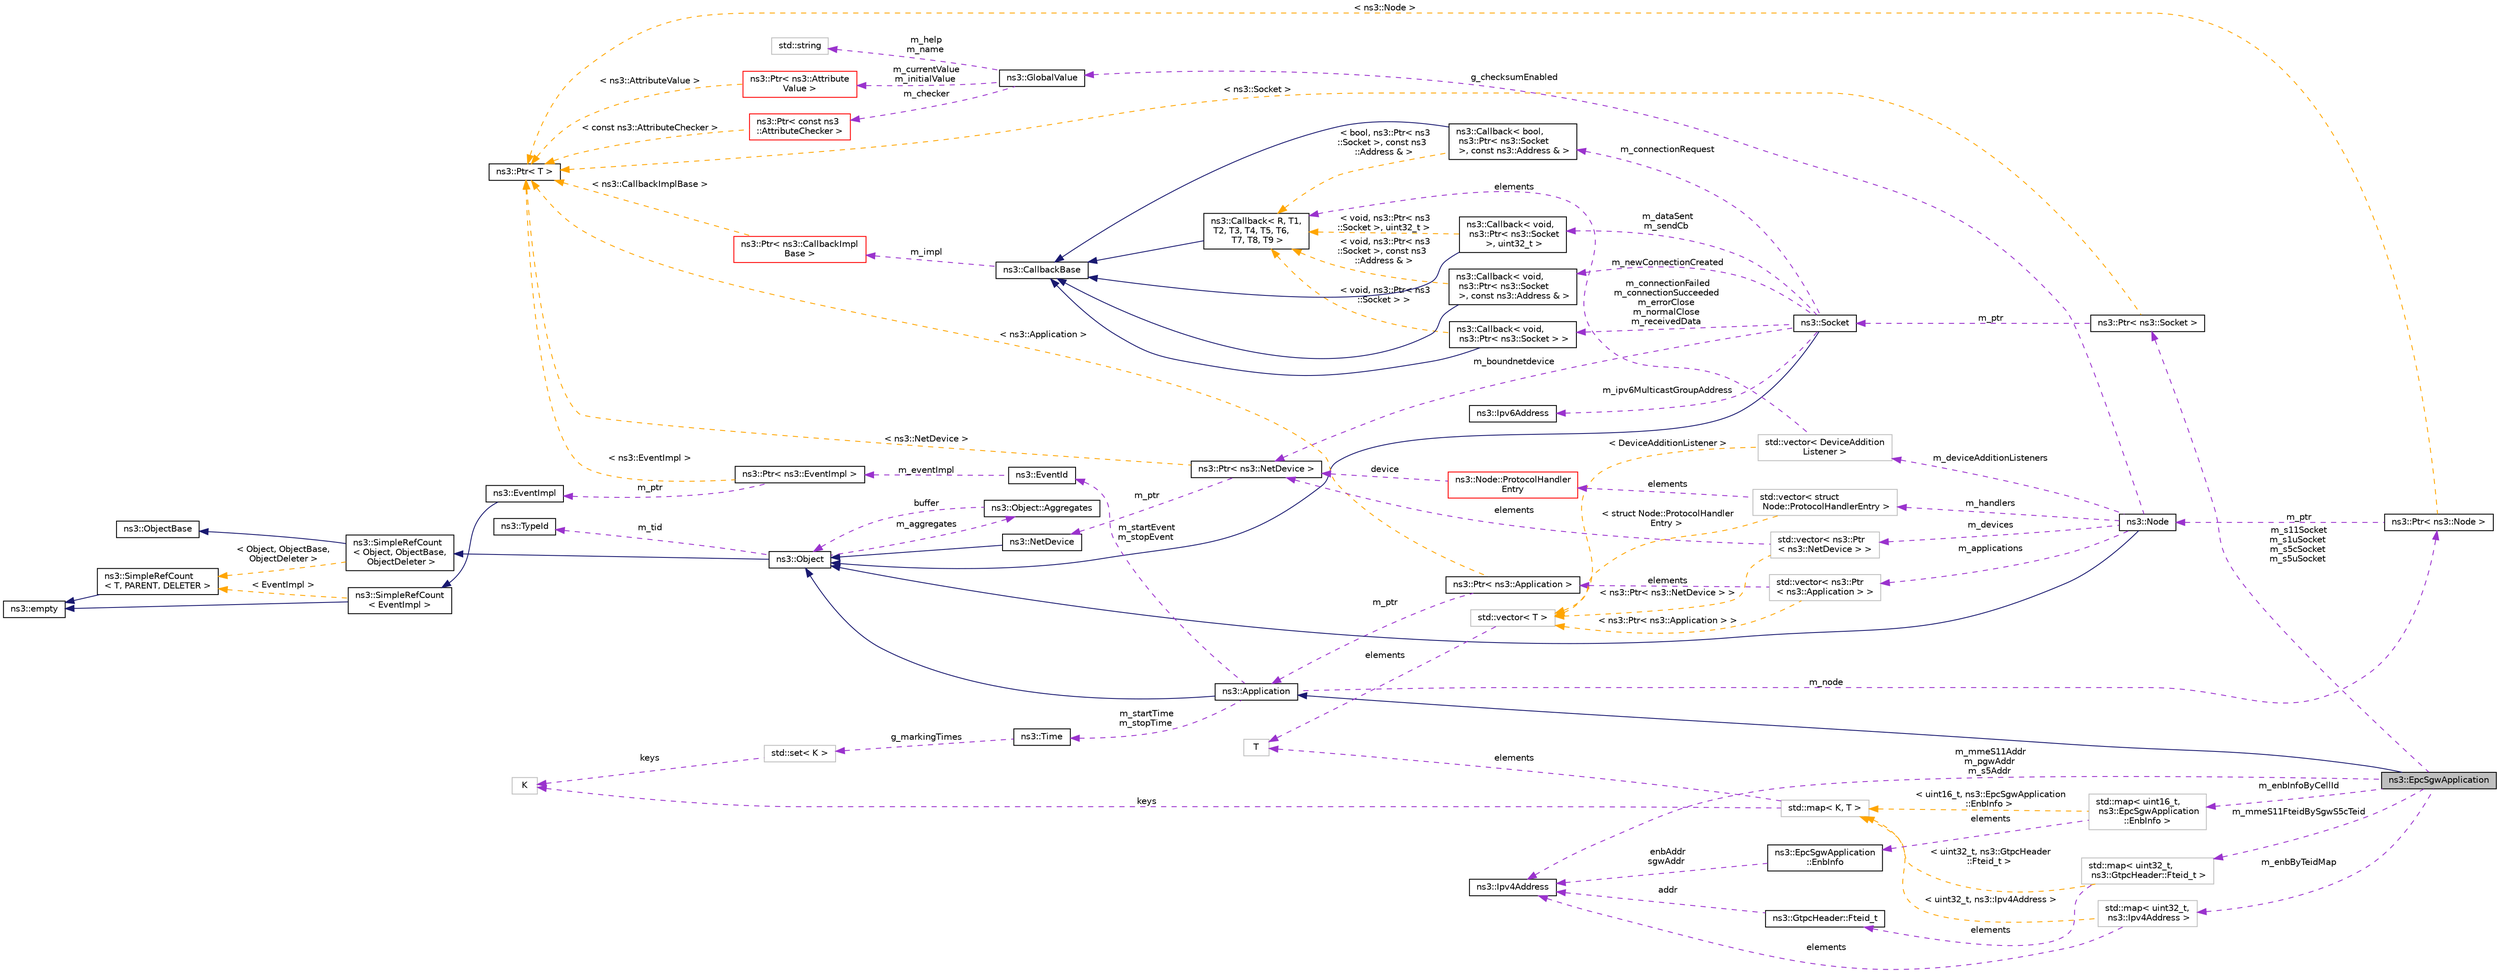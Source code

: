 digraph "ns3::EpcSgwApplication"
{
 // LATEX_PDF_SIZE
  edge [fontname="Helvetica",fontsize="10",labelfontname="Helvetica",labelfontsize="10"];
  node [fontname="Helvetica",fontsize="10",shape=record];
  rankdir="LR";
  Node1 [label="ns3::EpcSgwApplication",height=0.2,width=0.4,color="black", fillcolor="grey75", style="filled", fontcolor="black",tooltip="This application implements the Serving Gateway Entity (SGW) according to the 3GPP TS 23...."];
  Node2 -> Node1 [dir="back",color="midnightblue",fontsize="10",style="solid",fontname="Helvetica"];
  Node2 [label="ns3::Application",height=0.2,width=0.4,color="black", fillcolor="white", style="filled",URL="$classns3_1_1_application.html",tooltip="The base class for all ns3 applications."];
  Node3 -> Node2 [dir="back",color="midnightblue",fontsize="10",style="solid",fontname="Helvetica"];
  Node3 [label="ns3::Object",height=0.2,width=0.4,color="black", fillcolor="white", style="filled",URL="$classns3_1_1_object.html",tooltip="A base class which provides memory management and object aggregation."];
  Node4 -> Node3 [dir="back",color="midnightblue",fontsize="10",style="solid",fontname="Helvetica"];
  Node4 [label="ns3::SimpleRefCount\l\< Object, ObjectBase,\l ObjectDeleter \>",height=0.2,width=0.4,color="black", fillcolor="white", style="filled",URL="$classns3_1_1_simple_ref_count.html",tooltip=" "];
  Node5 -> Node4 [dir="back",color="midnightblue",fontsize="10",style="solid",fontname="Helvetica"];
  Node5 [label="ns3::ObjectBase",height=0.2,width=0.4,color="black", fillcolor="white", style="filled",URL="$classns3_1_1_object_base.html",tooltip="Anchor the ns-3 type and attribute system."];
  Node6 -> Node4 [dir="back",color="orange",fontsize="10",style="dashed",label=" \< Object, ObjectBase,\l ObjectDeleter \>" ,fontname="Helvetica"];
  Node6 [label="ns3::SimpleRefCount\l\< T, PARENT, DELETER \>",height=0.2,width=0.4,color="black", fillcolor="white", style="filled",URL="$classns3_1_1_simple_ref_count.html",tooltip="A template-based reference counting class."];
  Node7 -> Node6 [dir="back",color="midnightblue",fontsize="10",style="solid",fontname="Helvetica"];
  Node7 [label="ns3::empty",height=0.2,width=0.4,color="black", fillcolor="white", style="filled",URL="$classns3_1_1empty.html",tooltip="make Callback use a separate empty type"];
  Node8 -> Node3 [dir="back",color="darkorchid3",fontsize="10",style="dashed",label=" m_tid" ,fontname="Helvetica"];
  Node8 [label="ns3::TypeId",height=0.2,width=0.4,color="black", fillcolor="white", style="filled",URL="$classns3_1_1_type_id.html",tooltip="a unique identifier for an interface."];
  Node9 -> Node3 [dir="back",color="darkorchid3",fontsize="10",style="dashed",label=" m_aggregates" ,fontname="Helvetica"];
  Node9 [label="ns3::Object::Aggregates",height=0.2,width=0.4,color="black", fillcolor="white", style="filled",URL="$structns3_1_1_object_1_1_aggregates.html",tooltip="The list of Objects aggregated to this one."];
  Node3 -> Node9 [dir="back",color="darkorchid3",fontsize="10",style="dashed",label=" buffer" ,fontname="Helvetica"];
  Node10 -> Node2 [dir="back",color="darkorchid3",fontsize="10",style="dashed",label=" m_startEvent\nm_stopEvent" ,fontname="Helvetica"];
  Node10 [label="ns3::EventId",height=0.2,width=0.4,color="black", fillcolor="white", style="filled",URL="$classns3_1_1_event_id.html",tooltip="An identifier for simulation events."];
  Node11 -> Node10 [dir="back",color="darkorchid3",fontsize="10",style="dashed",label=" m_eventImpl" ,fontname="Helvetica"];
  Node11 [label="ns3::Ptr\< ns3::EventImpl \>",height=0.2,width=0.4,color="black", fillcolor="white", style="filled",URL="$classns3_1_1_ptr.html",tooltip=" "];
  Node12 -> Node11 [dir="back",color="darkorchid3",fontsize="10",style="dashed",label=" m_ptr" ,fontname="Helvetica"];
  Node12 [label="ns3::EventImpl",height=0.2,width=0.4,color="black", fillcolor="white", style="filled",URL="$classns3_1_1_event_impl.html",tooltip="A simulation event."];
  Node13 -> Node12 [dir="back",color="midnightblue",fontsize="10",style="solid",fontname="Helvetica"];
  Node13 [label="ns3::SimpleRefCount\l\< EventImpl \>",height=0.2,width=0.4,color="black", fillcolor="white", style="filled",URL="$classns3_1_1_simple_ref_count.html",tooltip=" "];
  Node7 -> Node13 [dir="back",color="midnightblue",fontsize="10",style="solid",fontname="Helvetica"];
  Node6 -> Node13 [dir="back",color="orange",fontsize="10",style="dashed",label=" \< EventImpl \>" ,fontname="Helvetica"];
  Node14 -> Node11 [dir="back",color="orange",fontsize="10",style="dashed",label=" \< ns3::EventImpl \>" ,fontname="Helvetica"];
  Node14 [label="ns3::Ptr\< T \>",height=0.2,width=0.4,color="black", fillcolor="white", style="filled",URL="$classns3_1_1_ptr.html",tooltip="Smart pointer class similar to boost::intrusive_ptr."];
  Node15 -> Node2 [dir="back",color="darkorchid3",fontsize="10",style="dashed",label=" m_node" ,fontname="Helvetica"];
  Node15 [label="ns3::Ptr\< ns3::Node \>",height=0.2,width=0.4,color="black", fillcolor="white", style="filled",URL="$classns3_1_1_ptr.html",tooltip=" "];
  Node16 -> Node15 [dir="back",color="darkorchid3",fontsize="10",style="dashed",label=" m_ptr" ,fontname="Helvetica"];
  Node16 [label="ns3::Node",height=0.2,width=0.4,color="black", fillcolor="white", style="filled",URL="$classns3_1_1_node.html",tooltip="A network Node."];
  Node3 -> Node16 [dir="back",color="midnightblue",fontsize="10",style="solid",fontname="Helvetica"];
  Node17 -> Node16 [dir="back",color="darkorchid3",fontsize="10",style="dashed",label=" m_applications" ,fontname="Helvetica"];
  Node17 [label="std::vector\< ns3::Ptr\l\< ns3::Application \> \>",height=0.2,width=0.4,color="grey75", fillcolor="white", style="filled",tooltip=" "];
  Node18 -> Node17 [dir="back",color="darkorchid3",fontsize="10",style="dashed",label=" elements" ,fontname="Helvetica"];
  Node18 [label="ns3::Ptr\< ns3::Application \>",height=0.2,width=0.4,color="black", fillcolor="white", style="filled",URL="$classns3_1_1_ptr.html",tooltip=" "];
  Node2 -> Node18 [dir="back",color="darkorchid3",fontsize="10",style="dashed",label=" m_ptr" ,fontname="Helvetica"];
  Node14 -> Node18 [dir="back",color="orange",fontsize="10",style="dashed",label=" \< ns3::Application \>" ,fontname="Helvetica"];
  Node19 -> Node17 [dir="back",color="orange",fontsize="10",style="dashed",label=" \< ns3::Ptr\< ns3::Application \> \>" ,fontname="Helvetica"];
  Node19 [label="std::vector\< T \>",height=0.2,width=0.4,color="grey75", fillcolor="white", style="filled",tooltip=" "];
  Node20 -> Node19 [dir="back",color="darkorchid3",fontsize="10",style="dashed",label=" elements" ,fontname="Helvetica"];
  Node20 [label="T",height=0.2,width=0.4,color="grey75", fillcolor="white", style="filled",tooltip=" "];
  Node21 -> Node16 [dir="back",color="darkorchid3",fontsize="10",style="dashed",label=" m_devices" ,fontname="Helvetica"];
  Node21 [label="std::vector\< ns3::Ptr\l\< ns3::NetDevice \> \>",height=0.2,width=0.4,color="grey75", fillcolor="white", style="filled",tooltip=" "];
  Node22 -> Node21 [dir="back",color="darkorchid3",fontsize="10",style="dashed",label=" elements" ,fontname="Helvetica"];
  Node22 [label="ns3::Ptr\< ns3::NetDevice \>",height=0.2,width=0.4,color="black", fillcolor="white", style="filled",URL="$classns3_1_1_ptr.html",tooltip=" "];
  Node23 -> Node22 [dir="back",color="darkorchid3",fontsize="10",style="dashed",label=" m_ptr" ,fontname="Helvetica"];
  Node23 [label="ns3::NetDevice",height=0.2,width=0.4,color="black", fillcolor="white", style="filled",URL="$classns3_1_1_net_device.html",tooltip="Network layer to device interface."];
  Node3 -> Node23 [dir="back",color="midnightblue",fontsize="10",style="solid",fontname="Helvetica"];
  Node14 -> Node22 [dir="back",color="orange",fontsize="10",style="dashed",label=" \< ns3::NetDevice \>" ,fontname="Helvetica"];
  Node19 -> Node21 [dir="back",color="orange",fontsize="10",style="dashed",label=" \< ns3::Ptr\< ns3::NetDevice \> \>" ,fontname="Helvetica"];
  Node24 -> Node16 [dir="back",color="darkorchid3",fontsize="10",style="dashed",label=" g_checksumEnabled" ,fontname="Helvetica"];
  Node24 [label="ns3::GlobalValue",height=0.2,width=0.4,color="black", fillcolor="white", style="filled",URL="$classns3_1_1_global_value.html",tooltip="Hold a so-called 'global value'."];
  Node25 -> Node24 [dir="back",color="darkorchid3",fontsize="10",style="dashed",label=" m_currentValue\nm_initialValue" ,fontname="Helvetica"];
  Node25 [label="ns3::Ptr\< ns3::Attribute\lValue \>",height=0.2,width=0.4,color="red", fillcolor="white", style="filled",URL="$classns3_1_1_ptr.html",tooltip=" "];
  Node14 -> Node25 [dir="back",color="orange",fontsize="10",style="dashed",label=" \< ns3::AttributeValue \>" ,fontname="Helvetica"];
  Node28 -> Node24 [dir="back",color="darkorchid3",fontsize="10",style="dashed",label=" m_help\nm_name" ,fontname="Helvetica"];
  Node28 [label="std::string",height=0.2,width=0.4,color="grey75", fillcolor="white", style="filled",tooltip=" "];
  Node30 -> Node24 [dir="back",color="darkorchid3",fontsize="10",style="dashed",label=" m_checker" ,fontname="Helvetica"];
  Node30 [label="ns3::Ptr\< const ns3\l::AttributeChecker \>",height=0.2,width=0.4,color="red", fillcolor="white", style="filled",URL="$classns3_1_1_ptr.html",tooltip=" "];
  Node14 -> Node30 [dir="back",color="orange",fontsize="10",style="dashed",label=" \< const ns3::AttributeChecker \>" ,fontname="Helvetica"];
  Node33 -> Node16 [dir="back",color="darkorchid3",fontsize="10",style="dashed",label=" m_handlers" ,fontname="Helvetica"];
  Node33 [label="std::vector\< struct\l Node::ProtocolHandlerEntry \>",height=0.2,width=0.4,color="grey75", fillcolor="white", style="filled",tooltip=" "];
  Node34 -> Node33 [dir="back",color="darkorchid3",fontsize="10",style="dashed",label=" elements" ,fontname="Helvetica"];
  Node34 [label="ns3::Node::ProtocolHandler\lEntry",height=0.2,width=0.4,color="red", fillcolor="white", style="filled",URL="$structns3_1_1_node_1_1_protocol_handler_entry.html",tooltip="Protocol handler entry."];
  Node22 -> Node34 [dir="back",color="darkorchid3",fontsize="10",style="dashed",label=" device" ,fontname="Helvetica"];
  Node19 -> Node33 [dir="back",color="orange",fontsize="10",style="dashed",label=" \< struct Node::ProtocolHandler\lEntry \>" ,fontname="Helvetica"];
  Node41 -> Node16 [dir="back",color="darkorchid3",fontsize="10",style="dashed",label=" m_deviceAdditionListeners" ,fontname="Helvetica"];
  Node41 [label="std::vector\< DeviceAddition\lListener \>",height=0.2,width=0.4,color="grey75", fillcolor="white", style="filled",tooltip=" "];
  Node40 -> Node41 [dir="back",color="darkorchid3",fontsize="10",style="dashed",label=" elements" ,fontname="Helvetica"];
  Node40 [label="ns3::Callback\< R, T1,\l T2, T3, T4, T5, T6,\l T7, T8, T9 \>",height=0.2,width=0.4,color="black", fillcolor="white", style="filled",URL="$classns3_1_1_callback.html",tooltip="Callback template class."];
  Node36 -> Node40 [dir="back",color="midnightblue",fontsize="10",style="solid",fontname="Helvetica"];
  Node36 [label="ns3::CallbackBase",height=0.2,width=0.4,color="black", fillcolor="white", style="filled",URL="$classns3_1_1_callback_base.html",tooltip="Base class for Callback class."];
  Node37 -> Node36 [dir="back",color="darkorchid3",fontsize="10",style="dashed",label=" m_impl" ,fontname="Helvetica"];
  Node37 [label="ns3::Ptr\< ns3::CallbackImpl\lBase \>",height=0.2,width=0.4,color="red", fillcolor="white", style="filled",URL="$classns3_1_1_ptr.html",tooltip=" "];
  Node14 -> Node37 [dir="back",color="orange",fontsize="10",style="dashed",label=" \< ns3::CallbackImplBase \>" ,fontname="Helvetica"];
  Node19 -> Node41 [dir="back",color="orange",fontsize="10",style="dashed",label=" \< DeviceAdditionListener \>" ,fontname="Helvetica"];
  Node14 -> Node15 [dir="back",color="orange",fontsize="10",style="dashed",label=" \< ns3::Node \>" ,fontname="Helvetica"];
  Node42 -> Node2 [dir="back",color="darkorchid3",fontsize="10",style="dashed",label=" m_startTime\nm_stopTime" ,fontname="Helvetica"];
  Node42 [label="ns3::Time",height=0.2,width=0.4,color="black", fillcolor="white", style="filled",URL="$classns3_1_1_time.html",tooltip="Simulation virtual time values and global simulation resolution."];
  Node43 -> Node42 [dir="back",color="darkorchid3",fontsize="10",style="dashed",label=" g_markingTimes" ,fontname="Helvetica"];
  Node43 [label="std::set\< K \>",height=0.2,width=0.4,color="grey75", fillcolor="white", style="filled",tooltip=" "];
  Node44 -> Node43 [dir="back",color="darkorchid3",fontsize="10",style="dashed",label=" keys" ,fontname="Helvetica"];
  Node44 [label="K",height=0.2,width=0.4,color="grey75", fillcolor="white", style="filled",tooltip=" "];
  Node45 -> Node1 [dir="back",color="darkorchid3",fontsize="10",style="dashed",label=" m_enbByTeidMap" ,fontname="Helvetica"];
  Node45 [label="std::map\< uint32_t,\l ns3::Ipv4Address \>",height=0.2,width=0.4,color="grey75", fillcolor="white", style="filled",tooltip=" "];
  Node46 -> Node45 [dir="back",color="darkorchid3",fontsize="10",style="dashed",label=" elements" ,fontname="Helvetica"];
  Node46 [label="ns3::Ipv4Address",height=0.2,width=0.4,color="black", fillcolor="white", style="filled",URL="$classns3_1_1_ipv4_address.html",tooltip="Ipv4 addresses are stored in host order in this class."];
  Node47 -> Node45 [dir="back",color="orange",fontsize="10",style="dashed",label=" \< uint32_t, ns3::Ipv4Address \>" ,fontname="Helvetica"];
  Node47 [label="std::map\< K, T \>",height=0.2,width=0.4,color="grey75", fillcolor="white", style="filled",tooltip=" "];
  Node44 -> Node47 [dir="back",color="darkorchid3",fontsize="10",style="dashed",label=" keys" ,fontname="Helvetica"];
  Node20 -> Node47 [dir="back",color="darkorchid3",fontsize="10",style="dashed",label=" elements" ,fontname="Helvetica"];
  Node48 -> Node1 [dir="back",color="darkorchid3",fontsize="10",style="dashed",label=" m_enbInfoByCellId" ,fontname="Helvetica"];
  Node48 [label="std::map\< uint16_t,\l ns3::EpcSgwApplication\l::EnbInfo \>",height=0.2,width=0.4,color="grey75", fillcolor="white", style="filled",tooltip=" "];
  Node49 -> Node48 [dir="back",color="darkorchid3",fontsize="10",style="dashed",label=" elements" ,fontname="Helvetica"];
  Node49 [label="ns3::EpcSgwApplication\l::EnbInfo",height=0.2,width=0.4,color="black", fillcolor="white", style="filled",URL="$structns3_1_1_epc_sgw_application_1_1_enb_info.html",tooltip="EnbInfo structure."];
  Node46 -> Node49 [dir="back",color="darkorchid3",fontsize="10",style="dashed",label=" enbAddr\nsgwAddr" ,fontname="Helvetica"];
  Node47 -> Node48 [dir="back",color="orange",fontsize="10",style="dashed",label=" \< uint16_t, ns3::EpcSgwApplication\l::EnbInfo \>" ,fontname="Helvetica"];
  Node46 -> Node1 [dir="back",color="darkorchid3",fontsize="10",style="dashed",label=" m_mmeS11Addr\nm_pgwAddr\nm_s5Addr" ,fontname="Helvetica"];
  Node50 -> Node1 [dir="back",color="darkorchid3",fontsize="10",style="dashed",label=" m_s11Socket\nm_s1uSocket\nm_s5cSocket\nm_s5uSocket" ,fontname="Helvetica"];
  Node50 [label="ns3::Ptr\< ns3::Socket \>",height=0.2,width=0.4,color="black", fillcolor="white", style="filled",URL="$classns3_1_1_ptr.html",tooltip=" "];
  Node51 -> Node50 [dir="back",color="darkorchid3",fontsize="10",style="dashed",label=" m_ptr" ,fontname="Helvetica"];
  Node51 [label="ns3::Socket",height=0.2,width=0.4,color="black", fillcolor="white", style="filled",URL="$classns3_1_1_socket.html",tooltip="A low-level Socket API based loosely on the BSD Socket API."];
  Node3 -> Node51 [dir="back",color="midnightblue",fontsize="10",style="solid",fontname="Helvetica"];
  Node22 -> Node51 [dir="back",color="darkorchid3",fontsize="10",style="dashed",label=" m_boundnetdevice" ,fontname="Helvetica"];
  Node52 -> Node51 [dir="back",color="darkorchid3",fontsize="10",style="dashed",label=" m_ipv6MulticastGroupAddress" ,fontname="Helvetica"];
  Node52 [label="ns3::Ipv6Address",height=0.2,width=0.4,color="black", fillcolor="white", style="filled",URL="$classns3_1_1_ipv6_address.html",tooltip="Describes an IPv6 address."];
  Node53 -> Node51 [dir="back",color="darkorchid3",fontsize="10",style="dashed",label=" m_newConnectionCreated" ,fontname="Helvetica"];
  Node53 [label="ns3::Callback\< void,\l ns3::Ptr\< ns3::Socket\l \>, const ns3::Address & \>",height=0.2,width=0.4,color="black", fillcolor="white", style="filled",URL="$classns3_1_1_callback.html",tooltip=" "];
  Node36 -> Node53 [dir="back",color="midnightblue",fontsize="10",style="solid",fontname="Helvetica"];
  Node40 -> Node53 [dir="back",color="orange",fontsize="10",style="dashed",label=" \< void, ns3::Ptr\< ns3\l::Socket \>, const ns3\l::Address & \>" ,fontname="Helvetica"];
  Node54 -> Node51 [dir="back",color="darkorchid3",fontsize="10",style="dashed",label=" m_dataSent\nm_sendCb" ,fontname="Helvetica"];
  Node54 [label="ns3::Callback\< void,\l ns3::Ptr\< ns3::Socket\l \>, uint32_t \>",height=0.2,width=0.4,color="black", fillcolor="white", style="filled",URL="$classns3_1_1_callback.html",tooltip=" "];
  Node36 -> Node54 [dir="back",color="midnightblue",fontsize="10",style="solid",fontname="Helvetica"];
  Node40 -> Node54 [dir="back",color="orange",fontsize="10",style="dashed",label=" \< void, ns3::Ptr\< ns3\l::Socket \>, uint32_t \>" ,fontname="Helvetica"];
  Node55 -> Node51 [dir="back",color="darkorchid3",fontsize="10",style="dashed",label=" m_connectionFailed\nm_connectionSucceeded\nm_errorClose\nm_normalClose\nm_receivedData" ,fontname="Helvetica"];
  Node55 [label="ns3::Callback\< void,\l ns3::Ptr\< ns3::Socket \> \>",height=0.2,width=0.4,color="black", fillcolor="white", style="filled",URL="$classns3_1_1_callback.html",tooltip=" "];
  Node36 -> Node55 [dir="back",color="midnightblue",fontsize="10",style="solid",fontname="Helvetica"];
  Node40 -> Node55 [dir="back",color="orange",fontsize="10",style="dashed",label=" \< void, ns3::Ptr\< ns3\l::Socket \> \>" ,fontname="Helvetica"];
  Node56 -> Node51 [dir="back",color="darkorchid3",fontsize="10",style="dashed",label=" m_connectionRequest" ,fontname="Helvetica"];
  Node56 [label="ns3::Callback\< bool,\l ns3::Ptr\< ns3::Socket\l \>, const ns3::Address & \>",height=0.2,width=0.4,color="black", fillcolor="white", style="filled",URL="$classns3_1_1_callback.html",tooltip=" "];
  Node36 -> Node56 [dir="back",color="midnightblue",fontsize="10",style="solid",fontname="Helvetica"];
  Node40 -> Node56 [dir="back",color="orange",fontsize="10",style="dashed",label=" \< bool, ns3::Ptr\< ns3\l::Socket \>, const ns3\l::Address & \>" ,fontname="Helvetica"];
  Node14 -> Node50 [dir="back",color="orange",fontsize="10",style="dashed",label=" \< ns3::Socket \>" ,fontname="Helvetica"];
  Node57 -> Node1 [dir="back",color="darkorchid3",fontsize="10",style="dashed",label=" m_mmeS11FteidBySgwS5cTeid" ,fontname="Helvetica"];
  Node57 [label="std::map\< uint32_t,\l ns3::GtpcHeader::Fteid_t \>",height=0.2,width=0.4,color="grey75", fillcolor="white", style="filled",tooltip=" "];
  Node58 -> Node57 [dir="back",color="darkorchid3",fontsize="10",style="dashed",label=" elements" ,fontname="Helvetica"];
  Node58 [label="ns3::GtpcHeader::Fteid_t",height=0.2,width=0.4,color="black", fillcolor="white", style="filled",URL="$structns3_1_1_gtpc_header_1_1_fteid__t.html",tooltip="FTEID structure."];
  Node46 -> Node58 [dir="back",color="darkorchid3",fontsize="10",style="dashed",label=" addr" ,fontname="Helvetica"];
  Node47 -> Node57 [dir="back",color="orange",fontsize="10",style="dashed",label=" \< uint32_t, ns3::GtpcHeader\l::Fteid_t \>" ,fontname="Helvetica"];
}
